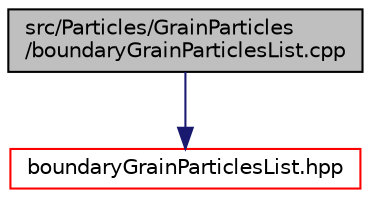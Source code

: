 digraph "src/Particles/GrainParticles/boundaryGrainParticlesList.cpp"
{
 // LATEX_PDF_SIZE
  edge [fontname="Helvetica",fontsize="10",labelfontname="Helvetica",labelfontsize="10"];
  node [fontname="Helvetica",fontsize="10",shape=record];
  Node1 [label="src/Particles/GrainParticles\l/boundaryGrainParticlesList.cpp",height=0.2,width=0.4,color="black", fillcolor="grey75", style="filled", fontcolor="black",tooltip=" "];
  Node1 -> Node2 [color="midnightblue",fontsize="10",style="solid",fontname="Helvetica"];
  Node2 [label="boundaryGrainParticlesList.hpp",height=0.2,width=0.4,color="red", fillcolor="white", style="filled",URL="$boundaryGrainParticlesList_8hpp.html",tooltip=" "];
}
